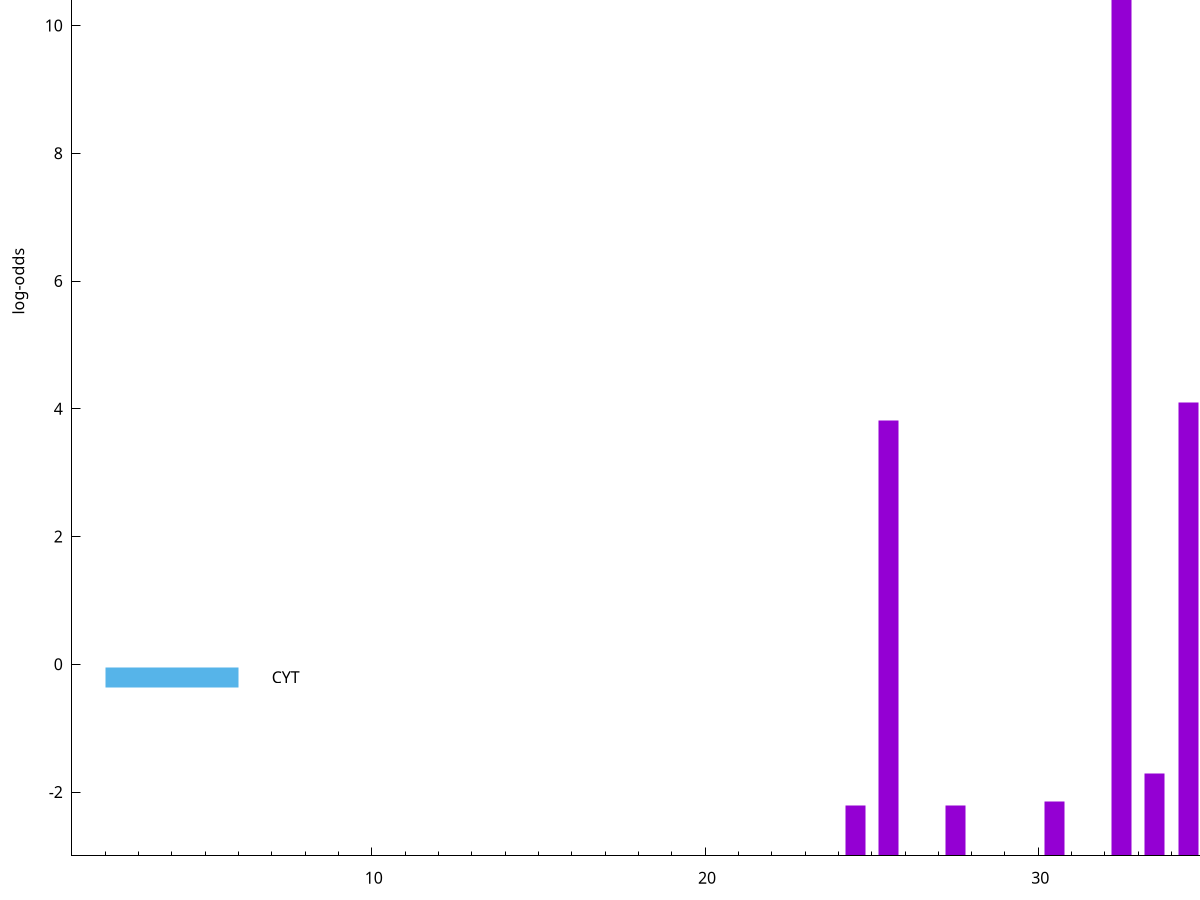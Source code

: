 set title "LipoP predictions for SRR5666555.gff"
set size 2., 1.4
set xrange [1:70] 
set mxtics 10
set yrange [-3:15]
set y2range [0:18]
set ylabel "log-odds"
set term postscript eps color solid "Helvetica" 30
set output "SRR5666555.gff14.eps"
set arrow from 2,13.4923 to 6,13.4923 nohead lt 4 lw 20
set label "TMH" at 7,13.4923
set arrow from 2,12.0873 to 6,12.0873 nohead lt 1 lw 20
set label "SpI" at 7,12.0873
set arrow from 2,-0.200913 to 6,-0.200913 nohead lt 3 lw 20
set label "CYT" at 7,-0.200913
set arrow from 2,13.4923 to 6,13.4923 nohead lt 4 lw 20
set label "TMH" at 7,13.4923
# NOTE: The scores below are the log-odds scores with the threshold
# NOTE: subtracted (a hack to make gnuplot make the histogram all
# NOTE: look nice).
plot "-" axes x1y2 title "" with impulses lt 1 lw 20
32.500000 15.076400
34.500000 7.097490
25.500000 6.825210
33.500000 1.285160
30.500000 0.845770
27.500000 0.793800
24.500000 0.786300
35.500000 0.390720
38.500000 0.133700
e
exit
